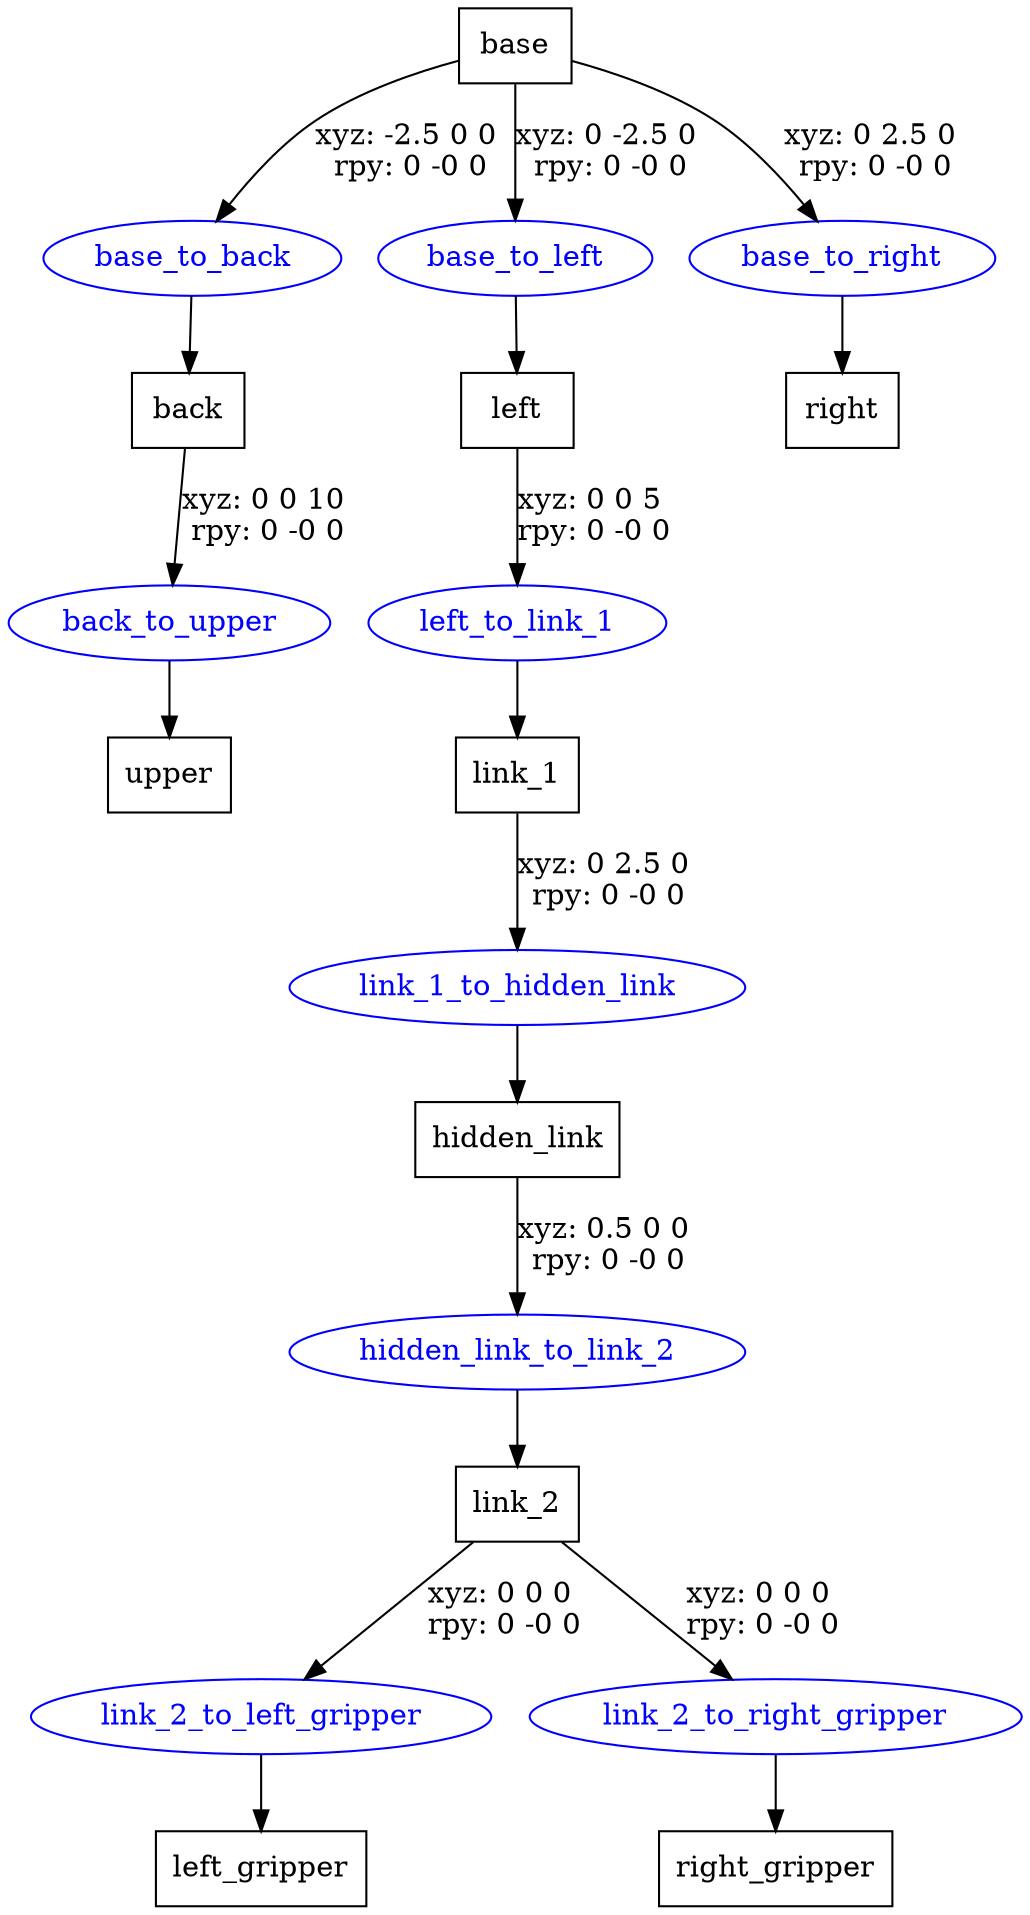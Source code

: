 digraph G {
node [shape=box];
"base" [label="base"];
"back" [label="back"];
"upper" [label="upper"];
"left" [label="left"];
"link_1" [label="link_1"];
"hidden_link" [label="hidden_link"];
"link_2" [label="link_2"];
"left_gripper" [label="left_gripper"];
"right_gripper" [label="right_gripper"];
"right" [label="right"];
node [shape=ellipse, color=blue, fontcolor=blue];
"base" -> "base_to_back" [label="xyz: -2.5 0 0 \nrpy: 0 -0 0"]
"base_to_back" -> "back"
"back" -> "back_to_upper" [label="xyz: 0 0 10 \nrpy: 0 -0 0"]
"back_to_upper" -> "upper"
"base" -> "base_to_left" [label="xyz: 0 -2.5 0 \nrpy: 0 -0 0"]
"base_to_left" -> "left"
"left" -> "left_to_link_1" [label="xyz: 0 0 5 \nrpy: 0 -0 0"]
"left_to_link_1" -> "link_1"
"link_1" -> "link_1_to_hidden_link" [label="xyz: 0 2.5 0 \nrpy: 0 -0 0"]
"link_1_to_hidden_link" -> "hidden_link"
"hidden_link" -> "hidden_link_to_link_2" [label="xyz: 0.5 0 0 \nrpy: 0 -0 0"]
"hidden_link_to_link_2" -> "link_2"
"link_2" -> "link_2_to_left_gripper" [label="xyz: 0 0 0 \nrpy: 0 -0 0"]
"link_2_to_left_gripper" -> "left_gripper"
"link_2" -> "link_2_to_right_gripper" [label="xyz: 0 0 0 \nrpy: 0 -0 0"]
"link_2_to_right_gripper" -> "right_gripper"
"base" -> "base_to_right" [label="xyz: 0 2.5 0 \nrpy: 0 -0 0"]
"base_to_right" -> "right"
}

